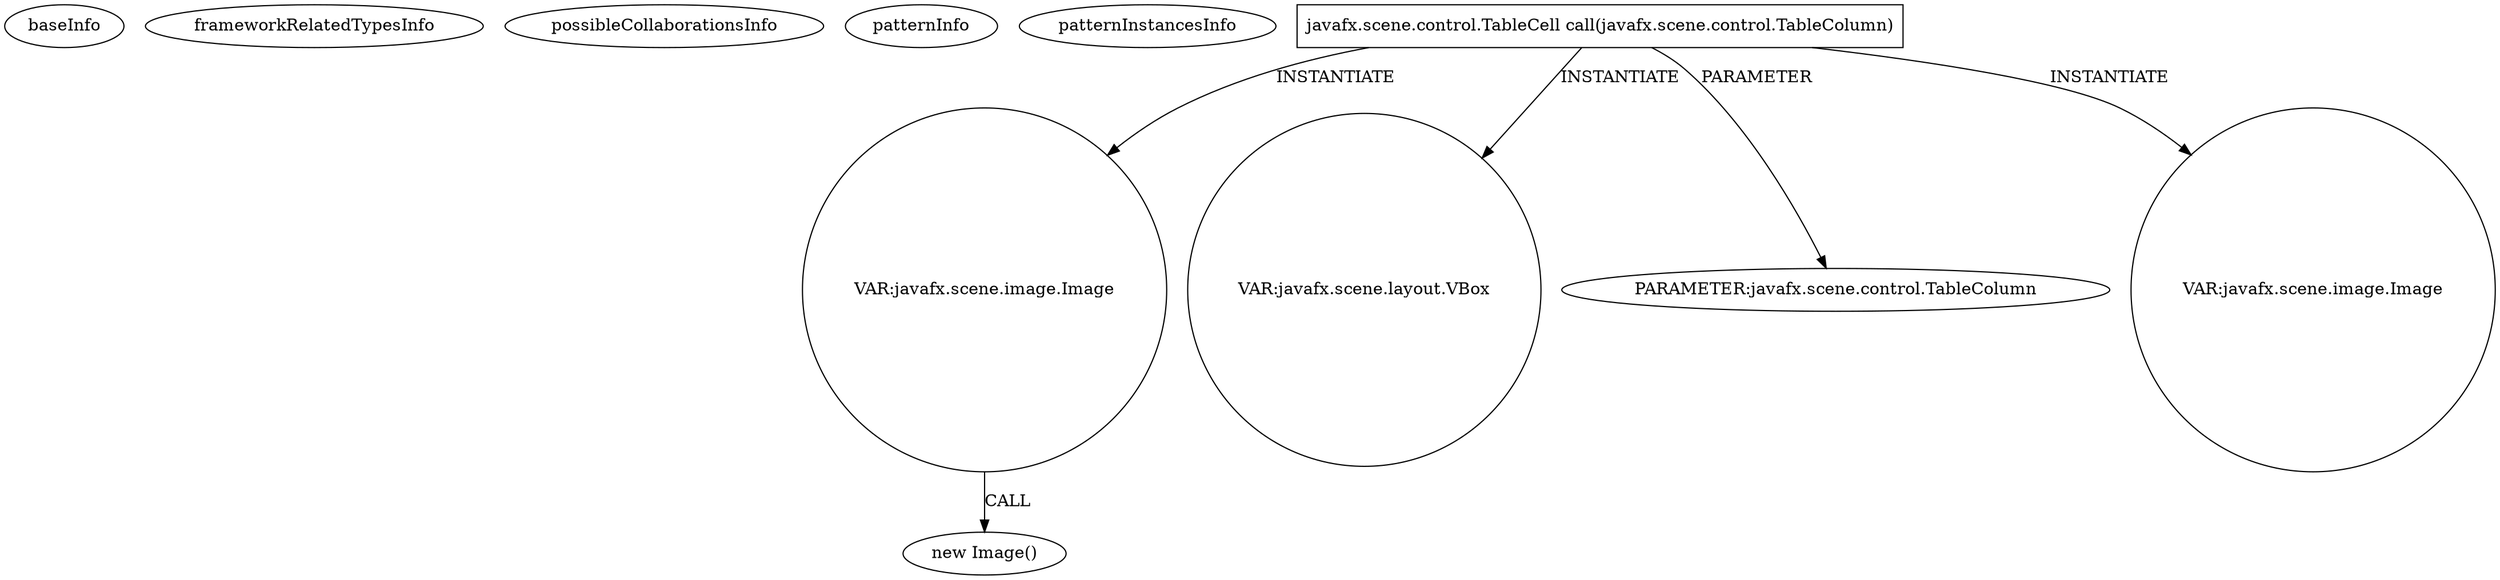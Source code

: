digraph {
baseInfo[graphId=700,category="pattern",isAnonymous=false,possibleRelation=false]
frameworkRelatedTypesInfo[]
possibleCollaborationsInfo[]
patternInfo[frequency=2.0,patternRootClient=null]
patternInstancesInfo[0="geyrix57-Proyecto_1_Bases~/geyrix57-Proyecto_1_Bases/Proyecto_1_Bases-master/src/Control/ControlLog.java~void initialize(java.net.URL,java.util.ResourceBundle)~2716"]
34[label="new Image()",vertexType="CONSTRUCTOR_CALL",isFrameworkType=false]
35[label="VAR:javafx.scene.image.Image",vertexType="VARIABLE_EXPRESION",isFrameworkType=false,shape=circle]
4[label="javafx.scene.control.TableCell call(javafx.scene.control.TableColumn)",vertexType="OVERRIDING_METHOD_DECLARATION",isFrameworkType=false,shape=box]
18[label="VAR:javafx.scene.layout.VBox",vertexType="VARIABLE_EXPRESION",isFrameworkType=false,shape=circle]
6[label="PARAMETER:javafx.scene.control.TableColumn",vertexType="PARAMETER_DECLARATION",isFrameworkType=false]
30[label="VAR:javafx.scene.image.Image",vertexType="VARIABLE_EXPRESION",isFrameworkType=false,shape=circle]
4->18[label="INSTANTIATE"]
4->30[label="INSTANTIATE"]
4->35[label="INSTANTIATE"]
35->34[label="CALL"]
4->6[label="PARAMETER"]
}
